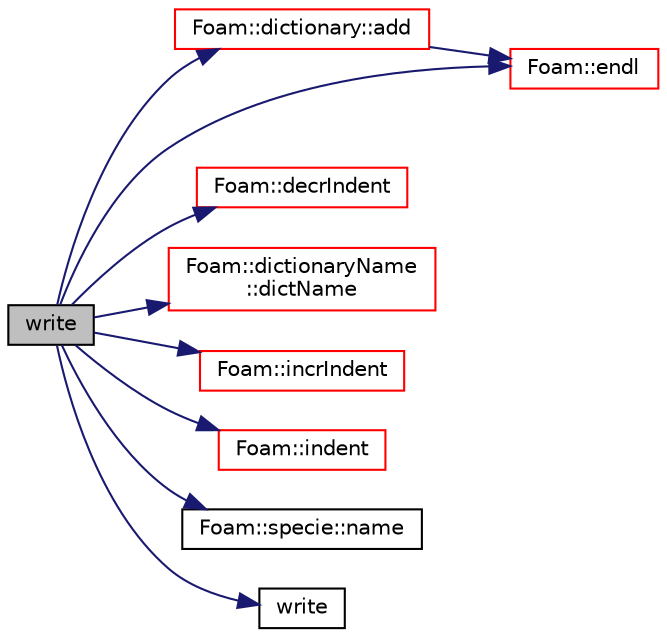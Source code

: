 digraph "write"
{
  bgcolor="transparent";
  edge [fontname="Helvetica",fontsize="10",labelfontname="Helvetica",labelfontsize="10"];
  node [fontname="Helvetica",fontsize="10",shape=record];
  rankdir="LR";
  Node178 [label="write",height=0.2,width=0.4,color="black", fillcolor="grey75", style="filled", fontcolor="black"];
  Node178 -> Node179 [color="midnightblue",fontsize="10",style="solid",fontname="Helvetica"];
  Node179 [label="Foam::dictionary::add",height=0.2,width=0.4,color="red",URL="$a27129.html#ac2ddcab42322c8d8af5e5830ab4d431b",tooltip="Add a new entry. "];
  Node179 -> Node181 [color="midnightblue",fontsize="10",style="solid",fontname="Helvetica"];
  Node181 [label="Foam::endl",height=0.2,width=0.4,color="red",URL="$a21851.html#a2db8fe02a0d3909e9351bb4275b23ce4",tooltip="Add newline and flush stream. "];
  Node178 -> Node224 [color="midnightblue",fontsize="10",style="solid",fontname="Helvetica"];
  Node224 [label="Foam::decrIndent",height=0.2,width=0.4,color="red",URL="$a21851.html#a1c3a44e035fae1cd9d5a4a60a7e1c32b",tooltip="Decrement the indent level. "];
  Node178 -> Node226 [color="midnightblue",fontsize="10",style="solid",fontname="Helvetica"];
  Node226 [label="Foam::dictionaryName\l::dictName",height=0.2,width=0.4,color="red",URL="$a27125.html#a1294668acf090a15a78e04c1c22a048c",tooltip="Return the local dictionary name (final part of scoped name) "];
  Node178 -> Node181 [color="midnightblue",fontsize="10",style="solid",fontname="Helvetica"];
  Node178 -> Node228 [color="midnightblue",fontsize="10",style="solid",fontname="Helvetica"];
  Node228 [label="Foam::incrIndent",height=0.2,width=0.4,color="red",URL="$a21851.html#a5baff2b2334a238271b33f039e5dde5c",tooltip="Increment the indent level. "];
  Node178 -> Node237 [color="midnightblue",fontsize="10",style="solid",fontname="Helvetica"];
  Node237 [label="Foam::indent",height=0.2,width=0.4,color="red",URL="$a21851.html#ae297c57ea5b952a8bc9e4f30f7ea8701",tooltip="Indent stream. "];
  Node178 -> Node238 [color="midnightblue",fontsize="10",style="solid",fontname="Helvetica"];
  Node238 [label="Foam::specie::name",height=0.2,width=0.4,color="black",URL="$a31697.html#a51ae053ef677d6c2d35ce01b46089706",tooltip="Name. "];
  Node178 -> Node239 [color="midnightblue",fontsize="10",style="solid",fontname="Helvetica"];
  Node239 [label="write",height=0.2,width=0.4,color="black",URL="$a20072.html#a8f30b3c2179b03a7acf273e9dea43342"];
}
